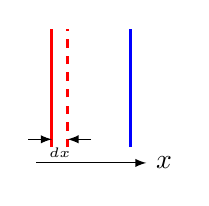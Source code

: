 \begin{tikzpicture}[>=latex]
    \pgfmathsetmacro{\h}{1.5}
    \pgfmathsetmacro{\d}{1}
    \pgfmathsetmacro{\D}{0.2}
	\draw[line width=1pt, red] (0, 0) -- ++(0, \h);
	\draw[line width=1pt, red, dashed] (\D, 0) -- ++(0, \h);
	\draw[line width=1pt, blue] (\d, 0) -- ++(0, \h);
	\draw[->] (-\D, -\D) -- ++({\d + 2*\D},0) node[right] {$x$};
	\draw[->] (-0.3, 0.1) -- (0, 0.1);
	\draw[->] (0.5, 0.1) -- (0.2, 0.1);
	\node[below, font=\tiny, inner sep=0] at (0.1,0) {$dx$};
\end{tikzpicture}